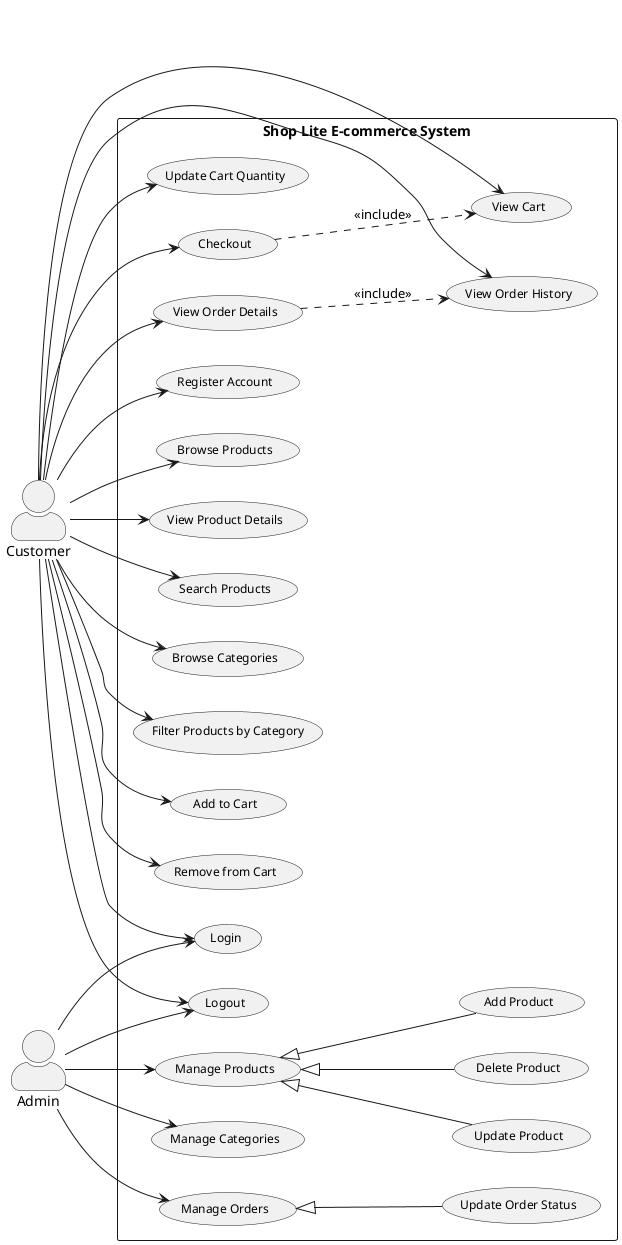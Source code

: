```plantuml
@startuml Shop Lite Use Case Diagram

left to right direction
skinparam packageStyle rectangle
skinparam actorStyle awesome
skinparam usecaseFontName Arial
skinparam usecaseFontSize 12

:Customer: as Customer
:Admin: as Admin

rectangle "Shop Lite E-commerce System" {
  ' Authentication Use Cases
  usecase "Register Account" as Register
  usecase "Login" as Login
  usecase "Logout" as Logout
  
  ' Product Management Use Cases
  usecase "Browse Products" as BrowseProducts
  usecase "View Product Details" as ViewProductDetails
  usecase "Search Products" as SearchProducts
  usecase "Browse Categories" as BrowseCategories
  usecase "Filter Products by Category" as FilterByCategory
  
  ' Admin Use Cases
  usecase "Manage Products" as ManageProducts
  usecase "Add Product" as AddProduct
  usecase "Update Product" as UpdateProduct
  usecase "Delete Product" as DeleteProduct
  usecase "Manage Categories" as ManageCategories
  usecase "Manage Orders" as ManageOrders
  usecase "Update Order Status" as UpdateOrderStatus
  
  ' Shopping Cart Use Cases
  usecase "Add to Cart" as AddToCart
  usecase "Remove from Cart" as RemoveFromCart
  usecase "View Cart" as ViewCart
  usecase "Update Cart Quantity" as UpdateCartQuantity
  
  ' Order Use Cases
  usecase "Checkout" as Checkout
  usecase "View Order History" as ViewOrderHistory
  usecase "View Order Details" as ViewOrderDetails
}

' Customer relationships
Customer --> Register
Customer --> Login
Customer --> Logout
Customer --> BrowseProducts
Customer --> ViewProductDetails
Customer --> SearchProducts
Customer --> BrowseCategories
Customer --> FilterByCategory
Customer --> AddToCart
Customer --> RemoveFromCart
Customer --> ViewCart
Customer --> UpdateCartQuantity
Customer --> Checkout
Customer --> ViewOrderHistory
Customer --> ViewOrderDetails

' Admin relationships
Admin --> Login
Admin --> Logout
Admin --> ManageProducts
Admin --> ManageCategories
Admin --> ManageOrders

ManageProducts <|-- AddProduct
ManageProducts <|-- UpdateProduct
ManageProducts <|-- DeleteProduct
ManageOrders <|-- UpdateOrderStatus

' Include relationships
Checkout ..> ViewCart : <<include>>
ViewOrderDetails ..> ViewOrderHistory : <<include>>

@enduml
```
